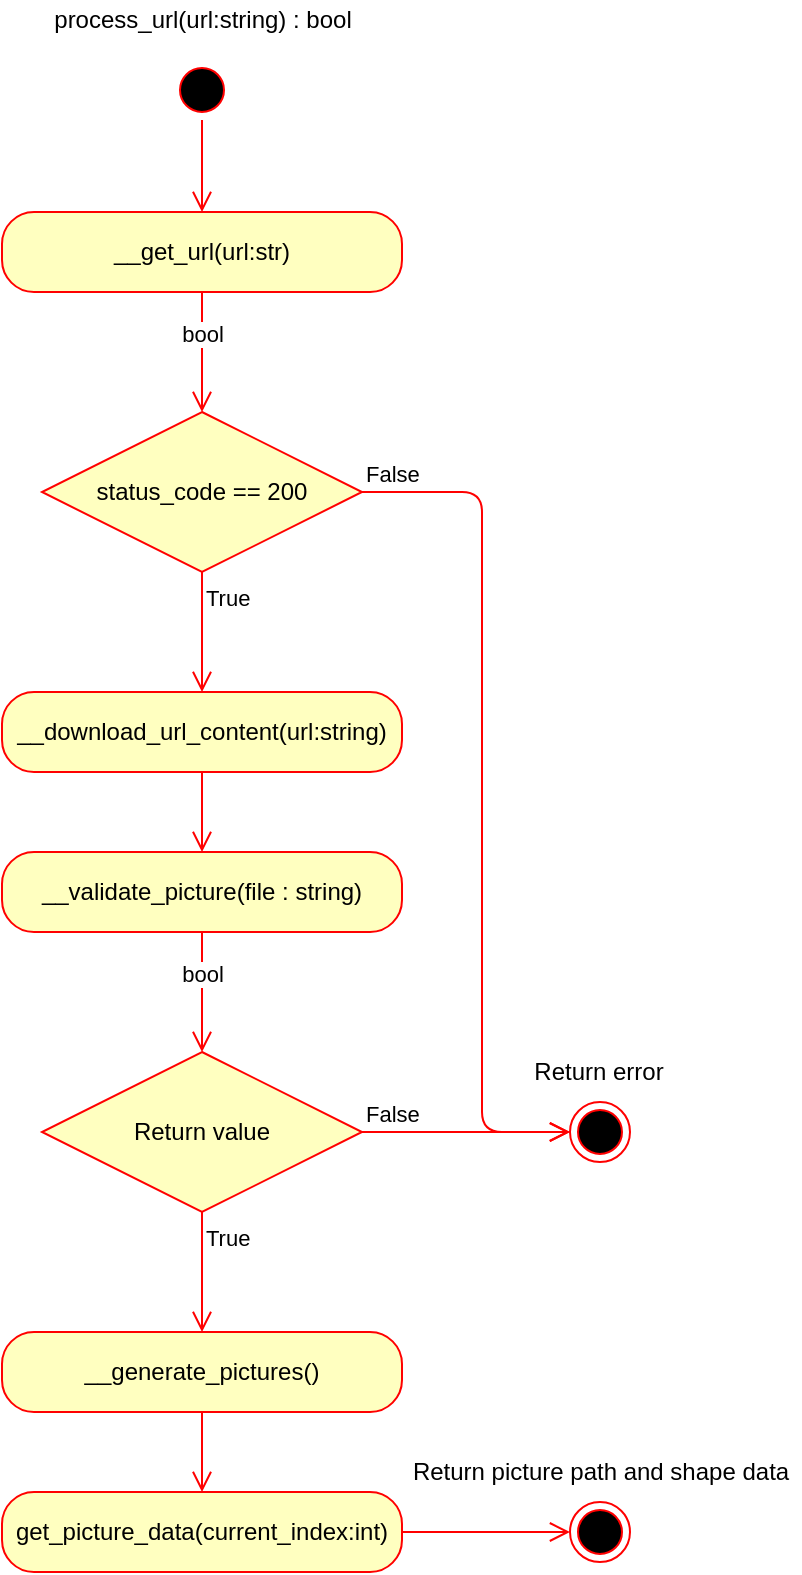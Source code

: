 <mxfile>
    <diagram id="_90SfMtrd41Q07Md4GRD" name="process_url()">
        <mxGraphModel dx="1264" dy="613" grid="1" gridSize="10" guides="1" tooltips="1" connect="1" arrows="1" fold="1" page="1" pageScale="1" pageWidth="827" pageHeight="1169" math="0" shadow="0">
            <root>
                <mxCell id="jZQN-osaWB41KmL9wlx--0"/>
                <mxCell id="jZQN-osaWB41KmL9wlx--1" parent="jZQN-osaWB41KmL9wlx--0"/>
                <mxCell id="R4N-x4gXpx2hDFtST6ET-0" value="" style="ellipse;html=1;shape=startState;fillColor=#000000;strokeColor=#ff0000;" parent="jZQN-osaWB41KmL9wlx--1" vertex="1">
                    <mxGeometry x="245" y="124" width="30" height="30" as="geometry"/>
                </mxCell>
                <mxCell id="R4N-x4gXpx2hDFtST6ET-1" value="" style="edgeStyle=orthogonalEdgeStyle;html=1;verticalAlign=bottom;endArrow=open;endSize=8;strokeColor=#ff0000;entryX=0.5;entryY=0;entryDx=0;entryDy=0;" parent="jZQN-osaWB41KmL9wlx--1" source="R4N-x4gXpx2hDFtST6ET-0" target="R4N-x4gXpx2hDFtST6ET-4" edge="1">
                    <mxGeometry relative="1" as="geometry">
                        <mxPoint x="255" y="200" as="targetPoint"/>
                    </mxGeometry>
                </mxCell>
                <mxCell id="R4N-x4gXpx2hDFtST6ET-4" value="&lt;span style=&quot;text-align: left&quot;&gt;__get_url(url:str)&lt;/span&gt;" style="rounded=1;whiteSpace=wrap;html=1;arcSize=40;fontColor=#000000;fillColor=#ffffc0;strokeColor=#ff0000;" parent="jZQN-osaWB41KmL9wlx--1" vertex="1">
                    <mxGeometry x="160" y="200" width="200" height="40" as="geometry"/>
                </mxCell>
                <mxCell id="R4N-x4gXpx2hDFtST6ET-5" value="bool" style="edgeStyle=orthogonalEdgeStyle;html=1;verticalAlign=bottom;endArrow=open;endSize=8;strokeColor=#ff0000;entryX=0.5;entryY=0;entryDx=0;entryDy=0;" parent="jZQN-osaWB41KmL9wlx--1" source="R4N-x4gXpx2hDFtST6ET-4" target="jIlJejCvV2XS8VSAZp1r-0" edge="1">
                    <mxGeometry relative="1" as="geometry">
                        <mxPoint x="260" y="300" as="targetPoint"/>
                    </mxGeometry>
                </mxCell>
                <mxCell id="R4N-x4gXpx2hDFtST6ET-7" value="process_url(url:string) : bool" style="text;html=1;align=center;verticalAlign=middle;resizable=0;points=[];autosize=1;strokeColor=none;fillColor=none;" parent="jZQN-osaWB41KmL9wlx--1" vertex="1">
                    <mxGeometry x="180" y="94" width="160" height="20" as="geometry"/>
                </mxCell>
                <mxCell id="jIlJejCvV2XS8VSAZp1r-0" value="status_code == 200" style="rhombus;whiteSpace=wrap;html=1;fillColor=#ffffc0;strokeColor=#ff0000;" parent="jZQN-osaWB41KmL9wlx--1" vertex="1">
                    <mxGeometry x="180" y="300" width="160" height="80" as="geometry"/>
                </mxCell>
                <mxCell id="jIlJejCvV2XS8VSAZp1r-2" value="True" style="edgeStyle=orthogonalEdgeStyle;html=1;align=left;verticalAlign=top;endArrow=open;endSize=8;strokeColor=#ff0000;entryX=0.5;entryY=0;entryDx=0;entryDy=0;" parent="jZQN-osaWB41KmL9wlx--1" source="jIlJejCvV2XS8VSAZp1r-0" target="CLQ56QCSTxTuiENRZbxL-0" edge="1">
                    <mxGeometry x="-1" relative="1" as="geometry">
                        <mxPoint x="260" y="460" as="targetPoint"/>
                    </mxGeometry>
                </mxCell>
                <mxCell id="jIlJejCvV2XS8VSAZp1r-3" value="" style="ellipse;html=1;shape=endState;fillColor=#000000;strokeColor=#ff0000;" parent="jZQN-osaWB41KmL9wlx--1" vertex="1">
                    <mxGeometry x="444" y="645" width="30" height="30" as="geometry"/>
                </mxCell>
                <mxCell id="CLQ56QCSTxTuiENRZbxL-0" value="&lt;span style=&quot;text-align: left&quot;&gt;__download_url_content(url:string)&lt;/span&gt;" style="rounded=1;whiteSpace=wrap;html=1;arcSize=40;fontColor=#000000;fillColor=#ffffc0;strokeColor=#ff0000;" parent="jZQN-osaWB41KmL9wlx--1" vertex="1">
                    <mxGeometry x="160" y="440" width="200" height="40" as="geometry"/>
                </mxCell>
                <mxCell id="-TXi_xzbSf2oAfw-9KVI-4" value="Return error" style="text;html=1;align=center;verticalAlign=middle;resizable=0;points=[];autosize=1;strokeColor=none;fillColor=none;" parent="jZQN-osaWB41KmL9wlx--1" vertex="1">
                    <mxGeometry x="418" y="620" width="80" height="20" as="geometry"/>
                </mxCell>
                <mxCell id="-TXi_xzbSf2oAfw-9KVI-6" value="&lt;span style=&quot;text-align: left&quot;&gt;__validate_picture(file : string)&lt;/span&gt;" style="rounded=1;whiteSpace=wrap;html=1;arcSize=40;fontColor=#000000;fillColor=#ffffc0;strokeColor=#ff0000;" parent="jZQN-osaWB41KmL9wlx--1" vertex="1">
                    <mxGeometry x="160" y="520" width="200" height="40" as="geometry"/>
                </mxCell>
                <mxCell id="pLRcA_VY7l07Q-QWNOT7-1" value="Return value" style="rhombus;whiteSpace=wrap;html=1;fillColor=#ffffc0;strokeColor=#ff0000;" parent="jZQN-osaWB41KmL9wlx--1" vertex="1">
                    <mxGeometry x="180" y="620" width="160" height="80" as="geometry"/>
                </mxCell>
                <mxCell id="pLRcA_VY7l07Q-QWNOT7-2" value="False" style="edgeStyle=orthogonalEdgeStyle;html=1;align=left;verticalAlign=bottom;endArrow=open;endSize=8;strokeColor=#ff0000;entryX=0;entryY=0.5;entryDx=0;entryDy=0;" parent="jZQN-osaWB41KmL9wlx--1" source="pLRcA_VY7l07Q-QWNOT7-1" target="jIlJejCvV2XS8VSAZp1r-3" edge="1">
                    <mxGeometry x="-1" relative="1" as="geometry">
                        <mxPoint x="440" y="660" as="targetPoint"/>
                        <mxPoint x="350" y="350" as="sourcePoint"/>
                    </mxGeometry>
                </mxCell>
                <mxCell id="pLRcA_VY7l07Q-QWNOT7-4" value="bool" style="edgeStyle=orthogonalEdgeStyle;html=1;verticalAlign=bottom;endArrow=open;endSize=8;strokeColor=#ff0000;entryX=0.5;entryY=0;entryDx=0;entryDy=0;" parent="jZQN-osaWB41KmL9wlx--1" source="-TXi_xzbSf2oAfw-9KVI-6" target="pLRcA_VY7l07Q-QWNOT7-1" edge="1">
                    <mxGeometry relative="1" as="geometry">
                        <mxPoint x="304" y="390" as="targetPoint"/>
                        <mxPoint x="260" y="560" as="sourcePoint"/>
                    </mxGeometry>
                </mxCell>
                <mxCell id="pLRcA_VY7l07Q-QWNOT7-5" value="True" style="edgeStyle=orthogonalEdgeStyle;html=1;align=left;verticalAlign=top;endArrow=open;endSize=8;strokeColor=#ff0000;exitX=0.5;exitY=1;exitDx=0;exitDy=0;" parent="jZQN-osaWB41KmL9wlx--1" source="pLRcA_VY7l07Q-QWNOT7-1" edge="1">
                    <mxGeometry x="-1" relative="1" as="geometry">
                        <mxPoint x="260" y="760" as="targetPoint"/>
                        <mxPoint x="270" y="470" as="sourcePoint"/>
                        <Array as="points">
                            <mxPoint x="260" y="750"/>
                            <mxPoint x="260" y="750"/>
                        </Array>
                    </mxGeometry>
                </mxCell>
                <mxCell id="pLRcA_VY7l07Q-QWNOT7-6" value="&lt;span style=&quot;text-align: left&quot;&gt;__generate_pictures()&lt;/span&gt;" style="rounded=1;whiteSpace=wrap;html=1;arcSize=40;fontColor=#000000;fillColor=#ffffc0;strokeColor=#ff0000;" parent="jZQN-osaWB41KmL9wlx--1" vertex="1">
                    <mxGeometry x="160" y="760" width="200" height="40" as="geometry"/>
                </mxCell>
                <mxCell id="pLRcA_VY7l07Q-QWNOT7-11" value="" style="ellipse;html=1;shape=endState;fillColor=#000000;strokeColor=#ff0000;" parent="jZQN-osaWB41KmL9wlx--1" vertex="1">
                    <mxGeometry x="444" y="845" width="30" height="30" as="geometry"/>
                </mxCell>
                <mxCell id="aNLDSrvmot3o_TzzBiNk-8" value="False" style="edgeStyle=orthogonalEdgeStyle;html=1;align=left;verticalAlign=bottom;endArrow=open;endSize=8;strokeColor=#ff0000;exitX=1;exitY=0.5;exitDx=0;exitDy=0;entryX=0;entryY=0.5;entryDx=0;entryDy=0;" parent="jZQN-osaWB41KmL9wlx--1" source="jIlJejCvV2XS8VSAZp1r-0" target="jIlJejCvV2XS8VSAZp1r-3" edge="1">
                    <mxGeometry x="-1" relative="1" as="geometry">
                        <mxPoint x="620.07" y="690.03" as="targetPoint"/>
                        <mxPoint x="520.001" y="449.996" as="sourcePoint"/>
                        <Array as="points">
                            <mxPoint x="400" y="340"/>
                            <mxPoint x="400" y="660"/>
                        </Array>
                    </mxGeometry>
                </mxCell>
                <mxCell id="0" value="Return picture path and shape data" style="text;html=1;align=center;verticalAlign=middle;resizable=0;points=[];autosize=1;strokeColor=none;fillColor=none;" parent="jZQN-osaWB41KmL9wlx--1" vertex="1">
                    <mxGeometry x="359" y="820" width="200" height="20" as="geometry"/>
                </mxCell>
                <mxCell id="3" value="&lt;span style=&quot;text-align: left&quot;&gt;get_picture_data(current_index:int)&lt;/span&gt;" style="rounded=1;whiteSpace=wrap;html=1;arcSize=40;fontColor=#000000;fillColor=#ffffc0;strokeColor=#ff0000;" vertex="1" parent="jZQN-osaWB41KmL9wlx--1">
                    <mxGeometry x="160" y="840" width="200" height="40" as="geometry"/>
                </mxCell>
                <mxCell id="4" value="" style="edgeStyle=orthogonalEdgeStyle;html=1;verticalAlign=bottom;endArrow=open;endSize=8;strokeColor=#ff0000;entryX=0.5;entryY=0;entryDx=0;entryDy=0;exitX=0.5;exitY=1;exitDx=0;exitDy=0;" edge="1" parent="jZQN-osaWB41KmL9wlx--1" source="CLQ56QCSTxTuiENRZbxL-0" target="-TXi_xzbSf2oAfw-9KVI-6">
                    <mxGeometry relative="1" as="geometry">
                        <mxPoint x="422" y="575" as="targetPoint"/>
                        <mxPoint x="422" y="529" as="sourcePoint"/>
                    </mxGeometry>
                </mxCell>
                <mxCell id="6" value="" style="edgeStyle=orthogonalEdgeStyle;html=1;verticalAlign=bottom;endArrow=open;endSize=8;strokeColor=#ff0000;entryX=0.5;entryY=0;entryDx=0;entryDy=0;exitX=0.5;exitY=1;exitDx=0;exitDy=0;" edge="1" parent="jZQN-osaWB41KmL9wlx--1" source="pLRcA_VY7l07Q-QWNOT7-6" target="3">
                    <mxGeometry relative="1" as="geometry">
                        <mxPoint x="301.0" y="530" as="targetPoint"/>
                        <mxPoint x="301.0" y="490" as="sourcePoint"/>
                    </mxGeometry>
                </mxCell>
                <mxCell id="7" value="" style="edgeStyle=orthogonalEdgeStyle;html=1;verticalAlign=bottom;endArrow=open;endSize=8;strokeColor=#ff0000;entryX=0;entryY=0.5;entryDx=0;entryDy=0;exitX=1;exitY=0.5;exitDx=0;exitDy=0;" edge="1" parent="jZQN-osaWB41KmL9wlx--1" source="3" target="pLRcA_VY7l07Q-QWNOT7-11">
                    <mxGeometry relative="1" as="geometry">
                        <mxPoint x="270.0" y="850" as="targetPoint"/>
                        <mxPoint x="270.0" y="810" as="sourcePoint"/>
                    </mxGeometry>
                </mxCell>
            </root>
        </mxGraphModel>
    </diagram>
</mxfile>